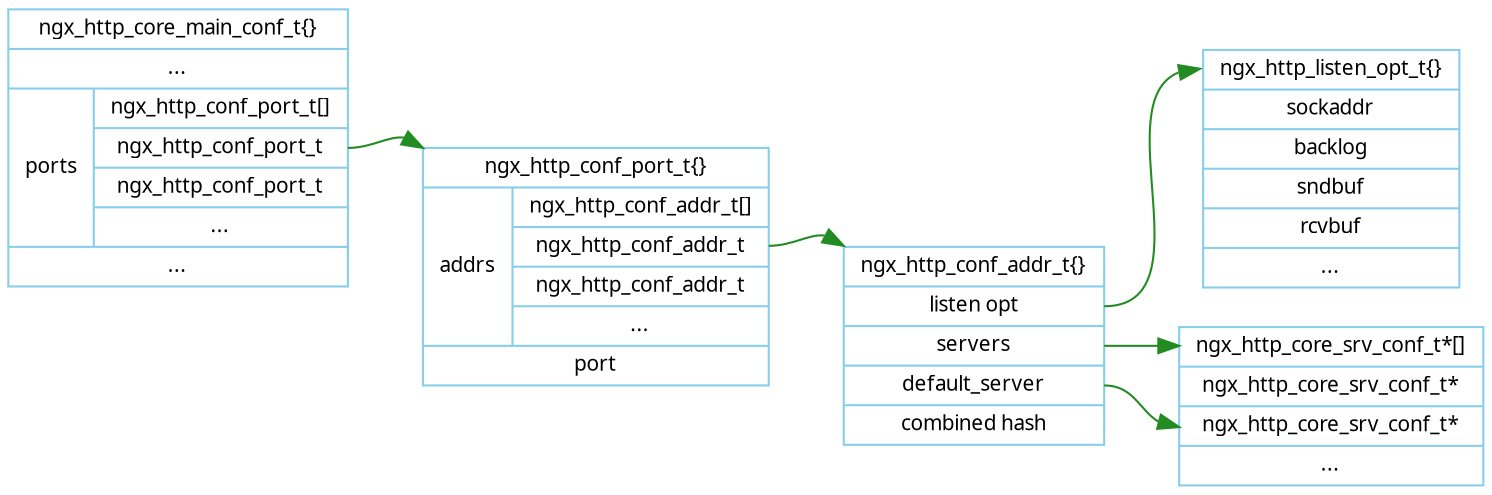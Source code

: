 digraph ngx_http_server_address_port {
   rankdir=LR;
   node [shape=record, color=skyblue, fontname="Verdana", fontsize=10];
   edge [color=forestgreen, fontname="Verdana", fontsize=10];

   ngx_http_core_main_conf_t [label="ngx_http_core_main_conf_t\{\}|...|{ports|{ngx_http_conf_port_t\[\]|<n1>ngx_http_conf_port_t|<n2>ngx_http_conf_port_t|...}}|..."];
   ngx_http_conf_port_t [label="<head>ngx_http_conf_port_t\{\}|{addrs|{ngx_http_conf_addr_t\[\]|<n1>ngx_http_conf_addr_t|<n2>ngx_http_conf_addr_t|...}}|port"];
   ngx_http_conf_addr_t [label="<head>ngx_http_conf_addr_t\{\}|<listenopt>listen opt|<servers>servers|<default_server>default_server|combined hash"];
   ngx_http_listen_opt_t [label="<head>ngx_http_listen_opt_t\{\}|sockaddr|backlog|sndbuf|rcvbuf|..."];
   ngx_http_core_srv_conf_t_array [label="<head>ngx_http_core_srv_conf_t*\[\]|<n1>ngx_http_core_srv_conf_t*|<n2>ngx_http_core_srv_conf_t*|..."];

   ngx_http_core_main_conf_t:n1 -> ngx_http_conf_port_t:head:nw;
   ngx_http_conf_port_t:n1 -> ngx_http_conf_addr_t:head:nw;
   ngx_http_conf_addr_t:listenopt -> ngx_http_listen_opt_t:head;
   ngx_http_conf_addr_t:servers -> ngx_http_core_srv_conf_t_array:head;
   ngx_http_conf_addr_t:default_server -> ngx_http_core_srv_conf_t_array:n2;


   
}